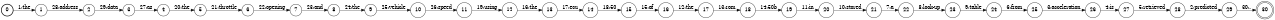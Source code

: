 digraph FST {
rankdir = LR;
size = "8.5,11";
label = "";
center = 1;
orientation = Portrait;
ranksep = "0.4";
nodesep = "0.25";
0 [label = "0", shape = circle, style = bold, fontsize = 14]
	0 -> 1 [label = "1:the", fontsize = 14];
1 [label = "1", shape = circle, style = solid, fontsize = 14]
	1 -> 2 [label = "28:address", fontsize = 14];
2 [label = "2", shape = circle, style = solid, fontsize = 14]
	2 -> 3 [label = "29:data", fontsize = 14];
3 [label = "3", shape = circle, style = solid, fontsize = 14]
	3 -> 4 [label = "27:as", fontsize = 14];
4 [label = "4", shape = circle, style = solid, fontsize = 14]
	4 -> 5 [label = "20:the", fontsize = 14];
5 [label = "5", shape = circle, style = solid, fontsize = 14]
	5 -> 6 [label = "21:throttle", fontsize = 14];
6 [label = "6", shape = circle, style = solid, fontsize = 14]
	6 -> 7 [label = "22:opening", fontsize = 14];
7 [label = "7", shape = circle, style = solid, fontsize = 14]
	7 -> 8 [label = "23:and", fontsize = 14];
8 [label = "8", shape = circle, style = solid, fontsize = 14]
	8 -> 9 [label = "24:the", fontsize = 14];
9 [label = "9", shape = circle, style = solid, fontsize = 14]
	9 -> 10 [label = "25:vehicle", fontsize = 14];
10 [label = "10", shape = circle, style = solid, fontsize = 14]
	10 -> 11 [label = "26:speed", fontsize = 14];
11 [label = "11", shape = circle, style = solid, fontsize = 14]
	11 -> 12 [label = "19:using", fontsize = 14];
12 [label = "12", shape = circle, style = solid, fontsize = 14]
	12 -> 13 [label = "16:the", fontsize = 14];
13 [label = "13", shape = circle, style = solid, fontsize = 14]
	13 -> 14 [label = "17:ecu", fontsize = 14];
14 [label = "14", shape = circle, style = solid, fontsize = 14]
	14 -> 15 [label = "18:50", fontsize = 14];
15 [label = "15", shape = circle, style = solid, fontsize = 14]
	15 -> 16 [label = "15:of", fontsize = 14];
16 [label = "16", shape = circle, style = solid, fontsize = 14]
	16 -> 17 [label = "12:the", fontsize = 14];
17 [label = "17", shape = circle, style = solid, fontsize = 14]
	17 -> 18 [label = "13:rom", fontsize = 14];
18 [label = "18", shape = circle, style = solid, fontsize = 14]
	18 -> 19 [label = "14:50b", fontsize = 14];
19 [label = "19", shape = circle, style = solid, fontsize = 14]
	19 -> 20 [label = "11:in", fontsize = 14];
20 [label = "20", shape = circle, style = solid, fontsize = 14]
	20 -> 21 [label = "10:stored", fontsize = 14];
21 [label = "21", shape = circle, style = solid, fontsize = 14]
	21 -> 22 [label = "7:a", fontsize = 14];
22 [label = "22", shape = circle, style = solid, fontsize = 14]
	22 -> 23 [label = "8:look-up", fontsize = 14];
23 [label = "23", shape = circle, style = solid, fontsize = 14]
	23 -> 24 [label = "9:table", fontsize = 14];
24 [label = "24", shape = circle, style = solid, fontsize = 14]
	24 -> 25 [label = "6:from", fontsize = 14];
25 [label = "25", shape = circle, style = solid, fontsize = 14]
	25 -> 26 [label = "3:acceleration", fontsize = 14];
26 [label = "26", shape = circle, style = solid, fontsize = 14]
	26 -> 27 [label = "4:is", fontsize = 14];
27 [label = "27", shape = circle, style = solid, fontsize = 14]
	27 -> 28 [label = "5:retrieved", fontsize = 14];
28 [label = "28", shape = circle, style = solid, fontsize = 14]
	28 -> 29 [label = "2:predicted", fontsize = 14];
29 [label = "29", shape = circle, style = solid, fontsize = 14]
	29 -> 30 [label = "30:.", fontsize = 14];
30 [label = "30", shape = doublecircle, style = solid, fontsize = 14]
}
